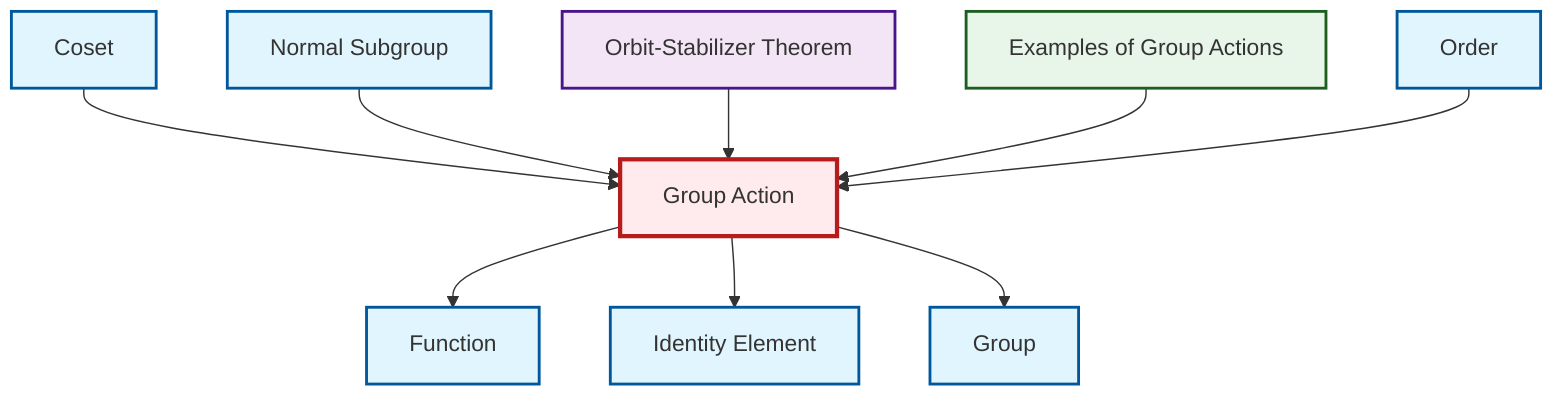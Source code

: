 graph TD
    classDef definition fill:#e1f5fe,stroke:#01579b,stroke-width:2px
    classDef theorem fill:#f3e5f5,stroke:#4a148c,stroke-width:2px
    classDef axiom fill:#fff3e0,stroke:#e65100,stroke-width:2px
    classDef example fill:#e8f5e9,stroke:#1b5e20,stroke-width:2px
    classDef current fill:#ffebee,stroke:#b71c1c,stroke-width:3px
    def-group-action["Group Action"]:::definition
    def-group["Group"]:::definition
    def-coset["Coset"]:::definition
    def-function["Function"]:::definition
    def-identity-element["Identity Element"]:::definition
    ex-group-action-examples["Examples of Group Actions"]:::example
    def-normal-subgroup["Normal Subgroup"]:::definition
    def-order["Order"]:::definition
    thm-orbit-stabilizer["Orbit-Stabilizer Theorem"]:::theorem
    def-coset --> def-group-action
    def-group-action --> def-function
    def-group-action --> def-identity-element
    def-group-action --> def-group
    def-normal-subgroup --> def-group-action
    thm-orbit-stabilizer --> def-group-action
    ex-group-action-examples --> def-group-action
    def-order --> def-group-action
    class def-group-action current